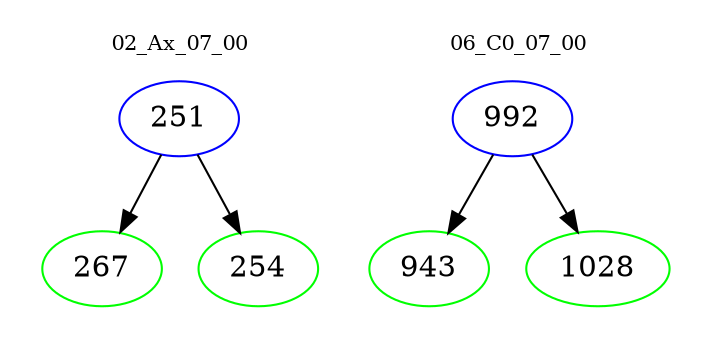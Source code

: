 digraph{
subgraph cluster_0 {
color = white
label = "02_Ax_07_00";
fontsize=10;
T0_251 [label="251", color="blue"]
T0_251 -> T0_267 [color="black"]
T0_267 [label="267", color="green"]
T0_251 -> T0_254 [color="black"]
T0_254 [label="254", color="green"]
}
subgraph cluster_1 {
color = white
label = "06_C0_07_00";
fontsize=10;
T1_992 [label="992", color="blue"]
T1_992 -> T1_943 [color="black"]
T1_943 [label="943", color="green"]
T1_992 -> T1_1028 [color="black"]
T1_1028 [label="1028", color="green"]
}
}

